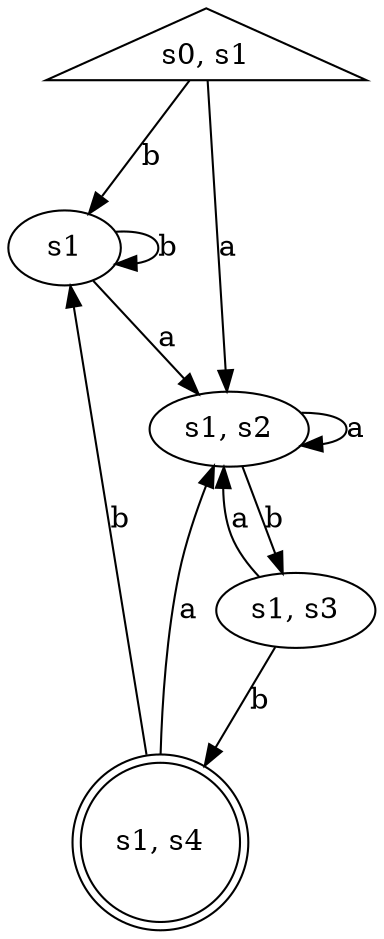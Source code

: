 digraph {
    0 [ label = "s0, s1" shape = triangle]
    1 [ label = "s1" ]
    2 [ label = "s1, s2" ]
    3 [ label = "s1, s3" ]
    4 [ label = "s1, s4" shape = doublecircle]
    0 -> 1 [ label = "b" ]
    0 -> 2 [ label = "a" ]
    1 -> 1 [ label = "b" ]
    1 -> 2 [ label = "a" ]
    2 -> 3 [ label = "b" ]
    2 -> 2 [ label = "a" ]
    3 -> 4 [ label = "b" ]
    3 -> 2 [ label = "a" ]
    4 -> 1 [ label = "b" ]
    4 -> 2 [ label = "a" ]
}
